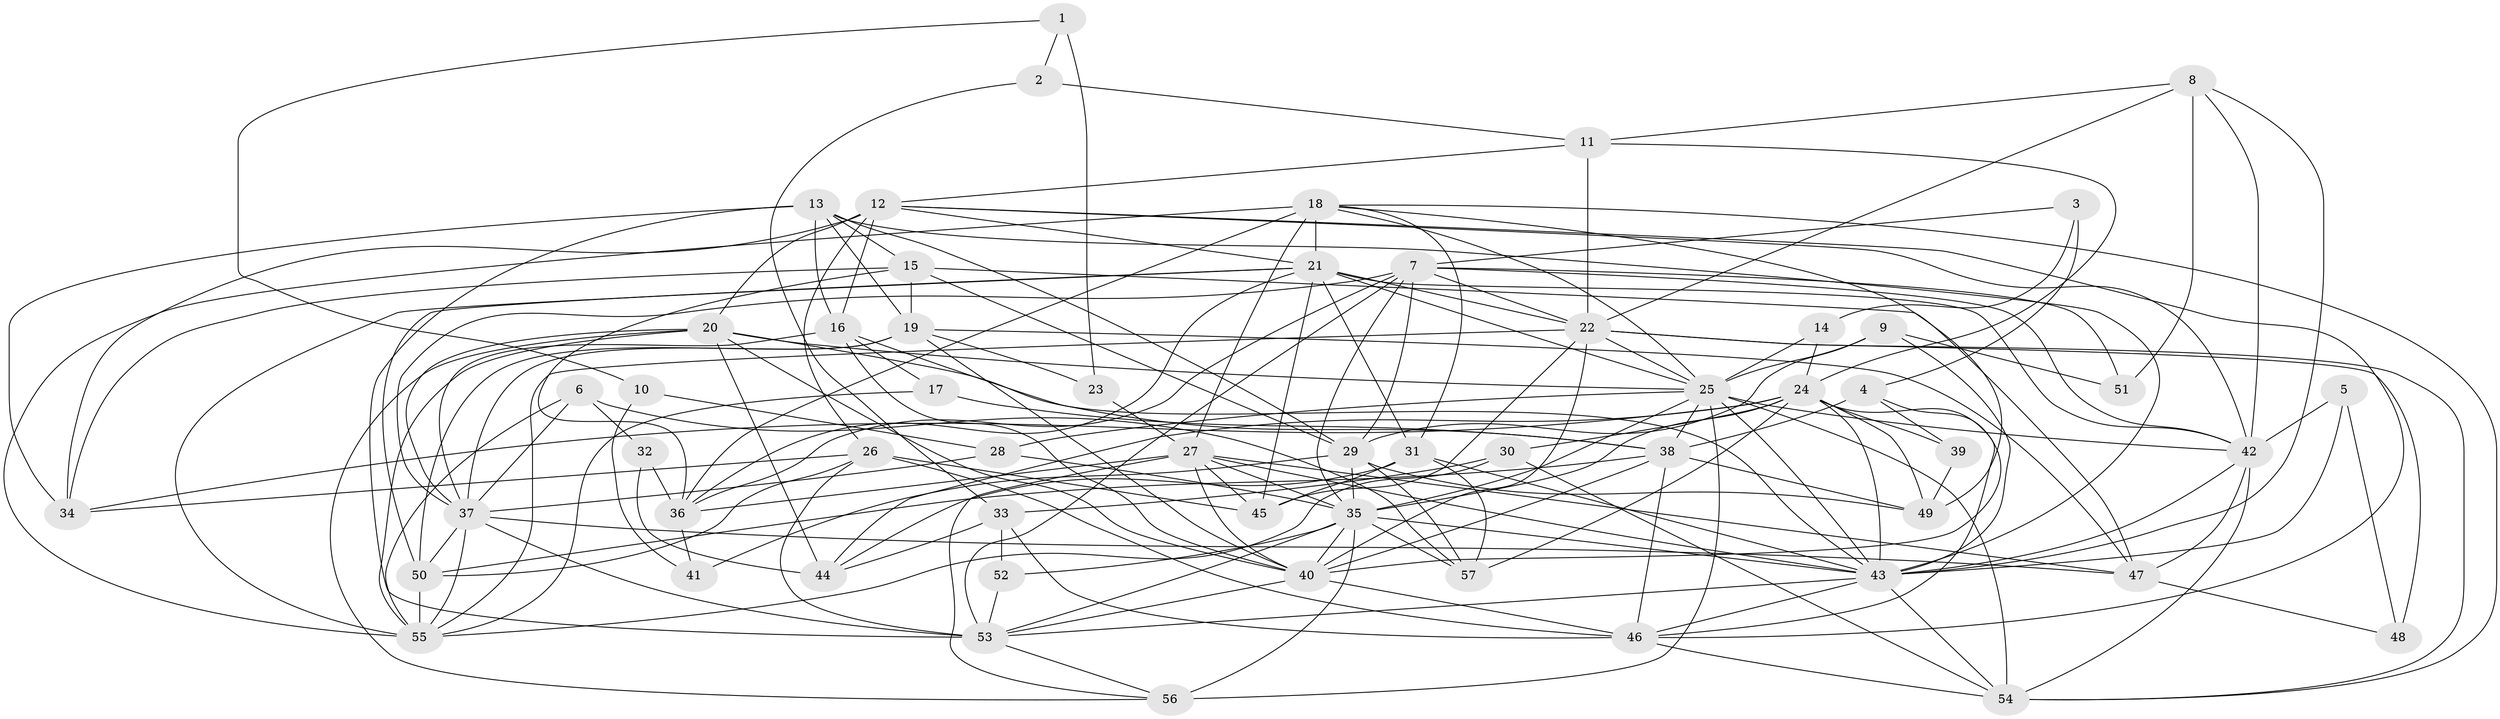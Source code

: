 // original degree distribution, {6: 0.07042253521126761, 3: 0.3028169014084507, 4: 0.2112676056338028, 5: 0.20422535211267606, 2: 0.14084507042253522, 7: 0.04225352112676056, 8: 0.028169014084507043}
// Generated by graph-tools (version 1.1) at 2025/37/03/04/25 23:37:05]
// undirected, 57 vertices, 177 edges
graph export_dot {
  node [color=gray90,style=filled];
  1;
  2;
  3;
  4;
  5;
  6;
  7;
  8;
  9;
  10;
  11;
  12;
  13;
  14;
  15;
  16;
  17;
  18;
  19;
  20;
  21;
  22;
  23;
  24;
  25;
  26;
  27;
  28;
  29;
  30;
  31;
  32;
  33;
  34;
  35;
  36;
  37;
  38;
  39;
  40;
  41;
  42;
  43;
  44;
  45;
  46;
  47;
  48;
  49;
  50;
  51;
  52;
  53;
  54;
  55;
  56;
  57;
  1 -- 2 [weight=1.0];
  1 -- 10 [weight=1.0];
  1 -- 23 [weight=2.0];
  2 -- 11 [weight=1.0];
  2 -- 33 [weight=1.0];
  3 -- 4 [weight=1.0];
  3 -- 7 [weight=1.0];
  3 -- 14 [weight=1.0];
  4 -- 38 [weight=1.0];
  4 -- 39 [weight=1.0];
  4 -- 40 [weight=1.0];
  5 -- 42 [weight=1.0];
  5 -- 43 [weight=1.0];
  5 -- 48 [weight=2.0];
  6 -- 32 [weight=1.0];
  6 -- 37 [weight=2.0];
  6 -- 55 [weight=1.0];
  6 -- 57 [weight=1.0];
  7 -- 22 [weight=1.0];
  7 -- 29 [weight=1.0];
  7 -- 35 [weight=1.0];
  7 -- 36 [weight=1.0];
  7 -- 37 [weight=1.0];
  7 -- 42 [weight=1.0];
  7 -- 51 [weight=1.0];
  7 -- 53 [weight=1.0];
  8 -- 11 [weight=1.0];
  8 -- 22 [weight=1.0];
  8 -- 42 [weight=1.0];
  8 -- 43 [weight=1.0];
  8 -- 51 [weight=1.0];
  9 -- 25 [weight=1.0];
  9 -- 29 [weight=1.0];
  9 -- 43 [weight=1.0];
  9 -- 51 [weight=1.0];
  10 -- 28 [weight=1.0];
  10 -- 41 [weight=1.0];
  11 -- 12 [weight=1.0];
  11 -- 22 [weight=1.0];
  11 -- 24 [weight=1.0];
  12 -- 16 [weight=2.0];
  12 -- 20 [weight=1.0];
  12 -- 21 [weight=1.0];
  12 -- 26 [weight=1.0];
  12 -- 34 [weight=1.0];
  12 -- 42 [weight=1.0];
  12 -- 46 [weight=1.0];
  13 -- 15 [weight=1.0];
  13 -- 16 [weight=1.0];
  13 -- 19 [weight=1.0];
  13 -- 29 [weight=1.0];
  13 -- 34 [weight=1.0];
  13 -- 43 [weight=2.0];
  13 -- 53 [weight=2.0];
  14 -- 24 [weight=1.0];
  14 -- 25 [weight=2.0];
  15 -- 19 [weight=1.0];
  15 -- 29 [weight=1.0];
  15 -- 34 [weight=1.0];
  15 -- 36 [weight=1.0];
  15 -- 47 [weight=1.0];
  16 -- 17 [weight=1.0];
  16 -- 37 [weight=1.0];
  16 -- 38 [weight=1.0];
  16 -- 40 [weight=1.0];
  17 -- 38 [weight=1.0];
  17 -- 55 [weight=1.0];
  18 -- 21 [weight=2.0];
  18 -- 25 [weight=1.0];
  18 -- 27 [weight=1.0];
  18 -- 31 [weight=1.0];
  18 -- 36 [weight=1.0];
  18 -- 49 [weight=1.0];
  18 -- 54 [weight=1.0];
  18 -- 55 [weight=1.0];
  19 -- 23 [weight=1.0];
  19 -- 37 [weight=1.0];
  19 -- 40 [weight=1.0];
  19 -- 47 [weight=1.0];
  19 -- 50 [weight=1.0];
  20 -- 25 [weight=1.0];
  20 -- 37 [weight=2.0];
  20 -- 40 [weight=1.0];
  20 -- 43 [weight=1.0];
  20 -- 44 [weight=1.0];
  20 -- 55 [weight=1.0];
  20 -- 56 [weight=1.0];
  21 -- 22 [weight=1.0];
  21 -- 25 [weight=1.0];
  21 -- 31 [weight=1.0];
  21 -- 36 [weight=1.0];
  21 -- 42 [weight=2.0];
  21 -- 45 [weight=1.0];
  21 -- 50 [weight=1.0];
  21 -- 55 [weight=1.0];
  22 -- 25 [weight=1.0];
  22 -- 40 [weight=1.0];
  22 -- 45 [weight=1.0];
  22 -- 48 [weight=1.0];
  22 -- 54 [weight=1.0];
  22 -- 55 [weight=1.0];
  23 -- 27 [weight=1.0];
  24 -- 30 [weight=1.0];
  24 -- 34 [weight=1.0];
  24 -- 35 [weight=1.0];
  24 -- 39 [weight=2.0];
  24 -- 43 [weight=1.0];
  24 -- 44 [weight=1.0];
  24 -- 46 [weight=1.0];
  24 -- 49 [weight=1.0];
  24 -- 57 [weight=1.0];
  25 -- 28 [weight=1.0];
  25 -- 35 [weight=1.0];
  25 -- 38 [weight=1.0];
  25 -- 42 [weight=1.0];
  25 -- 43 [weight=1.0];
  25 -- 54 [weight=2.0];
  25 -- 56 [weight=1.0];
  26 -- 34 [weight=1.0];
  26 -- 45 [weight=2.0];
  26 -- 46 [weight=2.0];
  26 -- 50 [weight=1.0];
  26 -- 53 [weight=1.0];
  27 -- 35 [weight=1.0];
  27 -- 36 [weight=1.0];
  27 -- 40 [weight=1.0];
  27 -- 43 [weight=1.0];
  27 -- 45 [weight=1.0];
  27 -- 47 [weight=1.0];
  27 -- 56 [weight=1.0];
  28 -- 35 [weight=2.0];
  28 -- 37 [weight=1.0];
  29 -- 35 [weight=1.0];
  29 -- 41 [weight=2.0];
  29 -- 49 [weight=1.0];
  29 -- 57 [weight=1.0];
  30 -- 33 [weight=1.0];
  30 -- 54 [weight=1.0];
  30 -- 55 [weight=1.0];
  31 -- 43 [weight=1.0];
  31 -- 44 [weight=1.0];
  31 -- 45 [weight=1.0];
  31 -- 57 [weight=1.0];
  32 -- 36 [weight=1.0];
  32 -- 44 [weight=1.0];
  33 -- 44 [weight=1.0];
  33 -- 46 [weight=1.0];
  33 -- 52 [weight=1.0];
  35 -- 40 [weight=2.0];
  35 -- 43 [weight=1.0];
  35 -- 52 [weight=1.0];
  35 -- 53 [weight=1.0];
  35 -- 56 [weight=2.0];
  35 -- 57 [weight=1.0];
  36 -- 41 [weight=1.0];
  37 -- 47 [weight=2.0];
  37 -- 50 [weight=1.0];
  37 -- 53 [weight=1.0];
  37 -- 55 [weight=1.0];
  38 -- 40 [weight=1.0];
  38 -- 46 [weight=1.0];
  38 -- 49 [weight=1.0];
  38 -- 50 [weight=1.0];
  39 -- 49 [weight=1.0];
  40 -- 46 [weight=1.0];
  40 -- 53 [weight=1.0];
  42 -- 43 [weight=1.0];
  42 -- 47 [weight=1.0];
  42 -- 54 [weight=1.0];
  43 -- 46 [weight=1.0];
  43 -- 53 [weight=1.0];
  43 -- 54 [weight=1.0];
  46 -- 54 [weight=1.0];
  47 -- 48 [weight=1.0];
  50 -- 55 [weight=1.0];
  52 -- 53 [weight=1.0];
  53 -- 56 [weight=1.0];
}
